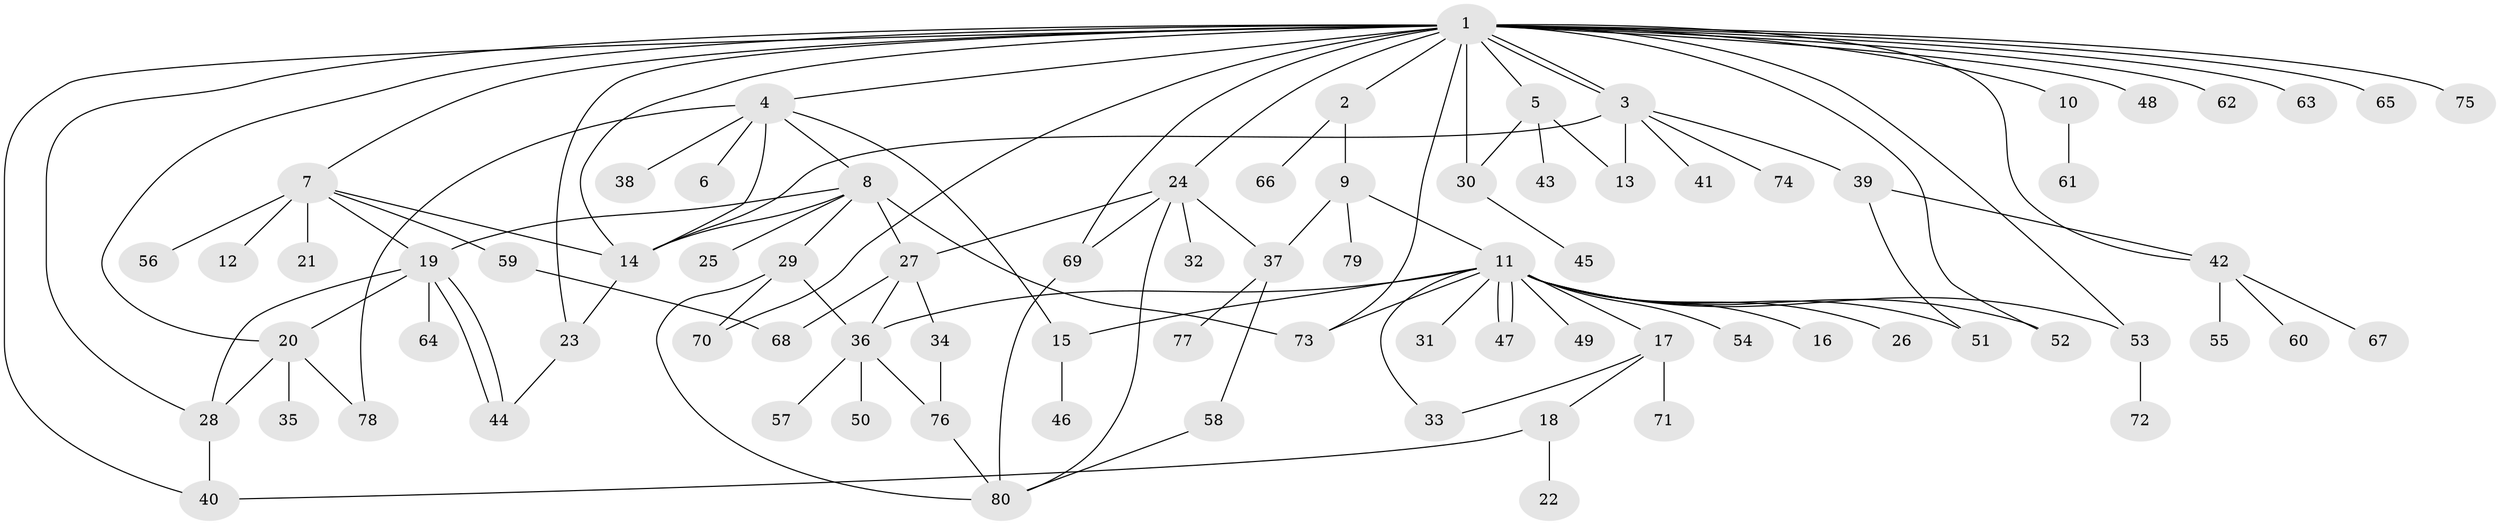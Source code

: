 // coarse degree distribution, {1: 0.9166666666666666, 12: 0.08333333333333333}
// Generated by graph-tools (version 1.1) at 2025/51/03/04/25 21:51:16]
// undirected, 80 vertices, 117 edges
graph export_dot {
graph [start="1"]
  node [color=gray90,style=filled];
  1;
  2;
  3;
  4;
  5;
  6;
  7;
  8;
  9;
  10;
  11;
  12;
  13;
  14;
  15;
  16;
  17;
  18;
  19;
  20;
  21;
  22;
  23;
  24;
  25;
  26;
  27;
  28;
  29;
  30;
  31;
  32;
  33;
  34;
  35;
  36;
  37;
  38;
  39;
  40;
  41;
  42;
  43;
  44;
  45;
  46;
  47;
  48;
  49;
  50;
  51;
  52;
  53;
  54;
  55;
  56;
  57;
  58;
  59;
  60;
  61;
  62;
  63;
  64;
  65;
  66;
  67;
  68;
  69;
  70;
  71;
  72;
  73;
  74;
  75;
  76;
  77;
  78;
  79;
  80;
  1 -- 2;
  1 -- 3;
  1 -- 3;
  1 -- 4;
  1 -- 5;
  1 -- 7;
  1 -- 10;
  1 -- 14;
  1 -- 20;
  1 -- 23;
  1 -- 24;
  1 -- 28;
  1 -- 30;
  1 -- 40;
  1 -- 42;
  1 -- 48;
  1 -- 52;
  1 -- 53;
  1 -- 62;
  1 -- 63;
  1 -- 65;
  1 -- 69;
  1 -- 70;
  1 -- 73;
  1 -- 75;
  2 -- 9;
  2 -- 66;
  3 -- 13;
  3 -- 14;
  3 -- 39;
  3 -- 41;
  3 -- 74;
  4 -- 6;
  4 -- 8;
  4 -- 14;
  4 -- 15;
  4 -- 38;
  4 -- 78;
  5 -- 13;
  5 -- 30;
  5 -- 43;
  7 -- 12;
  7 -- 14;
  7 -- 19;
  7 -- 21;
  7 -- 56;
  7 -- 59;
  8 -- 14;
  8 -- 19;
  8 -- 25;
  8 -- 27;
  8 -- 29;
  8 -- 73;
  9 -- 11;
  9 -- 37;
  9 -- 79;
  10 -- 61;
  11 -- 15;
  11 -- 16;
  11 -- 17;
  11 -- 26;
  11 -- 31;
  11 -- 33;
  11 -- 36;
  11 -- 47;
  11 -- 47;
  11 -- 49;
  11 -- 51;
  11 -- 52;
  11 -- 53;
  11 -- 54;
  11 -- 73;
  14 -- 23;
  15 -- 46;
  17 -- 18;
  17 -- 33;
  17 -- 71;
  18 -- 22;
  18 -- 40;
  19 -- 20;
  19 -- 28;
  19 -- 44;
  19 -- 44;
  19 -- 64;
  20 -- 28;
  20 -- 35;
  20 -- 78;
  23 -- 44;
  24 -- 27;
  24 -- 32;
  24 -- 37;
  24 -- 69;
  24 -- 80;
  27 -- 34;
  27 -- 36;
  27 -- 68;
  28 -- 40;
  29 -- 36;
  29 -- 70;
  29 -- 80;
  30 -- 45;
  34 -- 76;
  36 -- 50;
  36 -- 57;
  36 -- 76;
  37 -- 58;
  37 -- 77;
  39 -- 42;
  39 -- 51;
  42 -- 55;
  42 -- 60;
  42 -- 67;
  53 -- 72;
  58 -- 80;
  59 -- 68;
  69 -- 80;
  76 -- 80;
}

